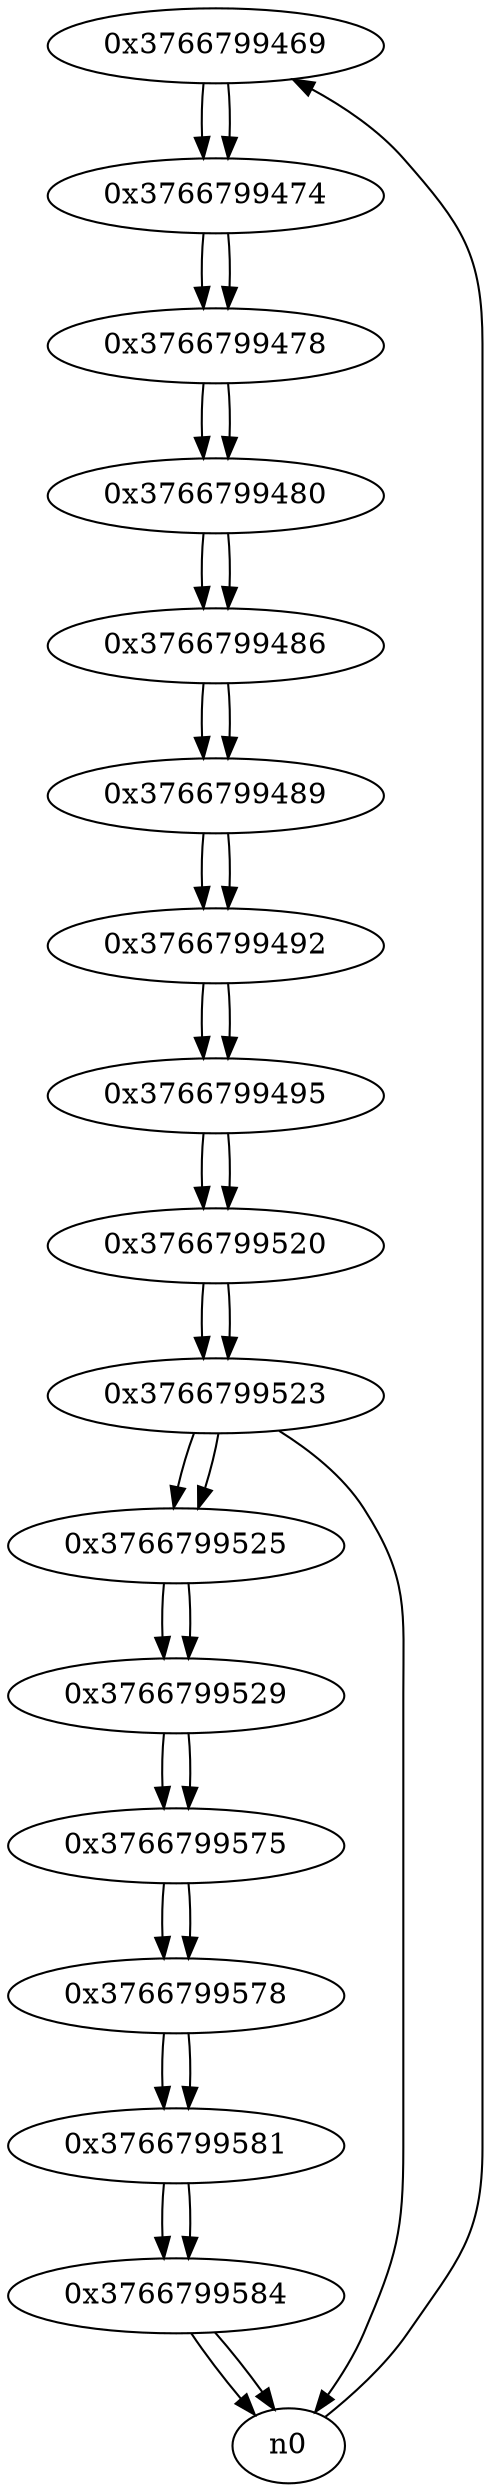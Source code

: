 digraph G{
/* nodes */
  n1 [label="0x3766799469"]
  n2 [label="0x3766799474"]
  n3 [label="0x3766799478"]
  n4 [label="0x3766799480"]
  n5 [label="0x3766799486"]
  n6 [label="0x3766799489"]
  n7 [label="0x3766799492"]
  n8 [label="0x3766799495"]
  n9 [label="0x3766799520"]
  n10 [label="0x3766799523"]
  n11 [label="0x3766799525"]
  n12 [label="0x3766799529"]
  n13 [label="0x3766799575"]
  n14 [label="0x3766799578"]
  n15 [label="0x3766799581"]
  n16 [label="0x3766799584"]
/* edges */
n1 -> n2;
n0 -> n1;
n2 -> n3;
n1 -> n2;
n3 -> n4;
n2 -> n3;
n4 -> n5;
n3 -> n4;
n5 -> n6;
n4 -> n5;
n6 -> n7;
n5 -> n6;
n7 -> n8;
n6 -> n7;
n8 -> n9;
n7 -> n8;
n9 -> n10;
n8 -> n9;
n10 -> n11;
n10 -> n0;
n9 -> n10;
n11 -> n12;
n10 -> n11;
n12 -> n13;
n11 -> n12;
n13 -> n14;
n12 -> n13;
n14 -> n15;
n13 -> n14;
n15 -> n16;
n14 -> n15;
n16 -> n0;
n16 -> n0;
n15 -> n16;
}
